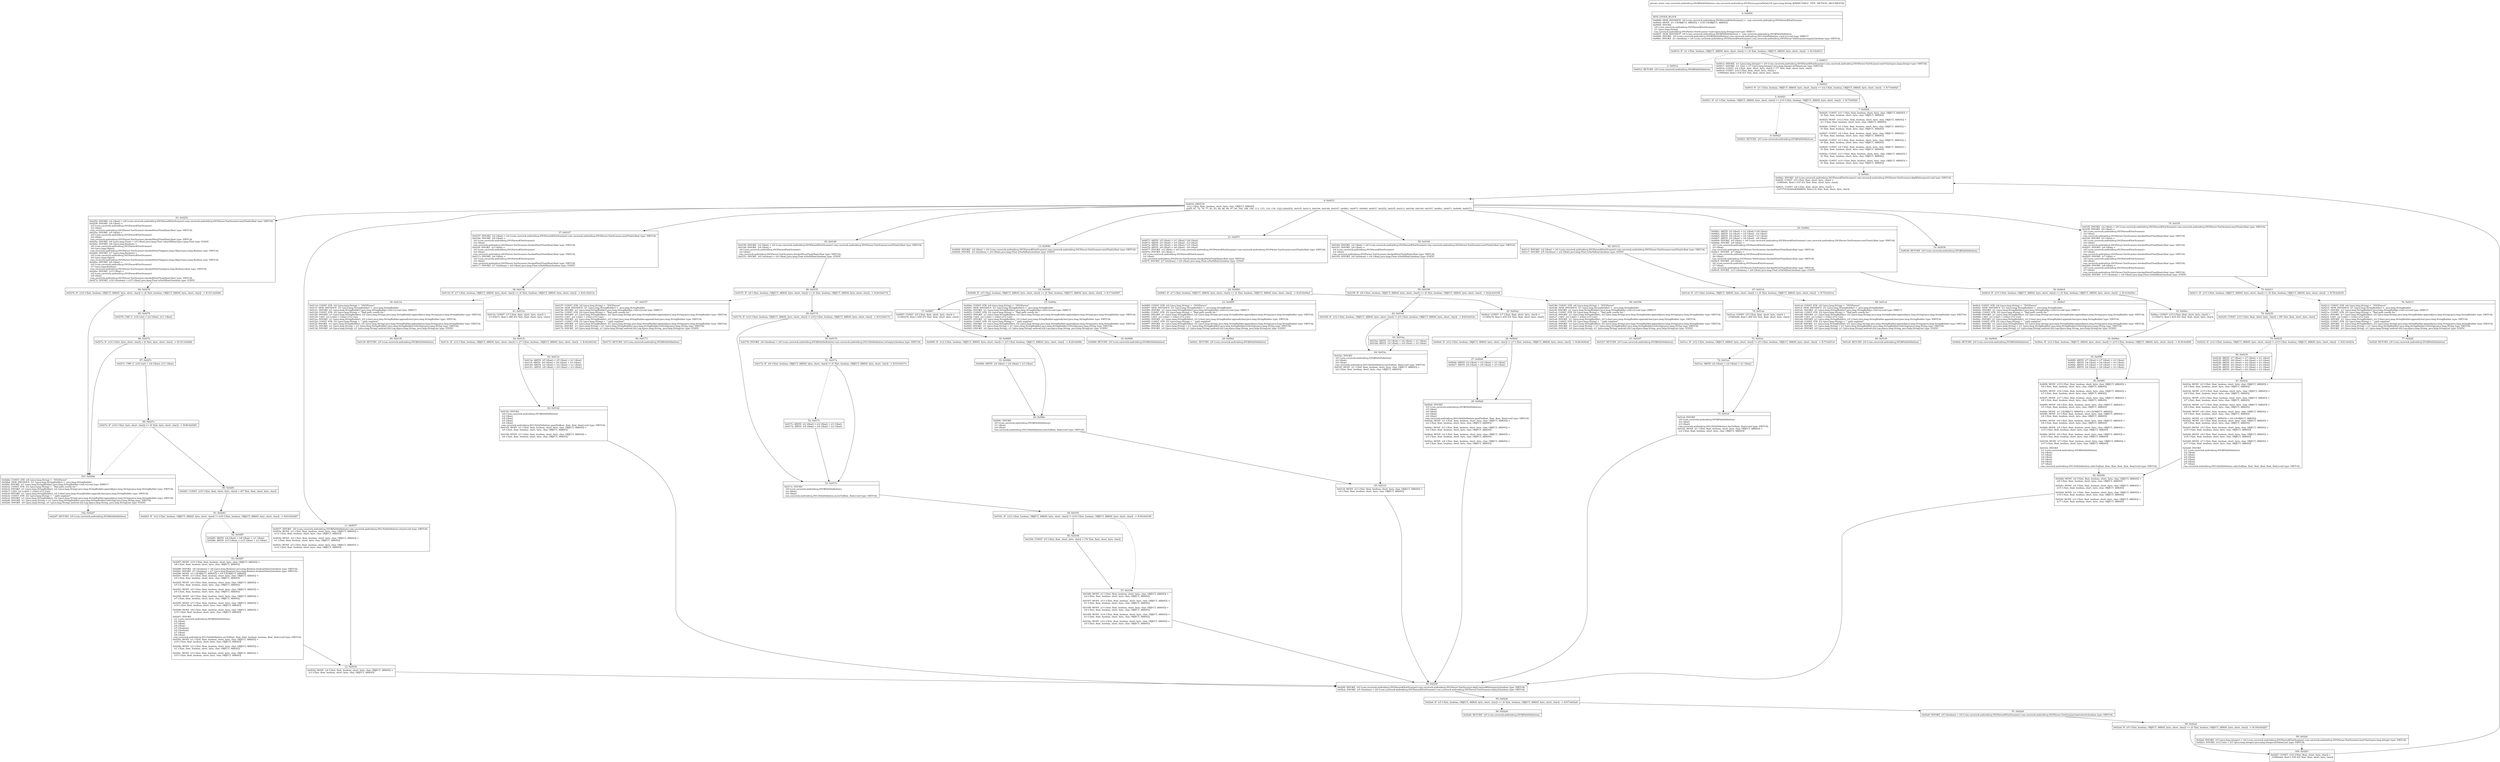 digraph "CFG forcom.caverock.androidsvg.SVGParser.parsePath(Ljava\/lang\/String;)Lcom\/caverock\/androidsvg\/SVG$PathDefinition;" {
Node_0 [shape=record,label="{0\:\ 0x0000|MTH_ENTER_BLOCK\l|0x0000: NEW_INSTANCE  (r0 I:com.caverock.androidsvg.SVGParser$TextScanner) =  com.caverock.androidsvg.SVGParser$TextScanner \l0x0002: MOVE  (r1 I:?[OBJECT, ARRAY]) = (r18 I:?[OBJECT, ARRAY]) \l0x0004: INVOKE  \l  (r0 I:com.caverock.androidsvg.SVGParser$TextScanner)\l  (r1 I:java.lang.String)\l com.caverock.androidsvg.SVGParser.TextScanner.\<init\>(java.lang.String):void type: DIRECT \l0x0007: NEW_INSTANCE  (r9 I:com.caverock.androidsvg.SVG$PathDefinition) =  com.caverock.androidsvg.SVG$PathDefinition \l0x0009: INVOKE  (r9 I:com.caverock.androidsvg.SVG$PathDefinition) com.caverock.androidsvg.SVG.PathDefinition.\<init\>():void type: DIRECT \l0x000c: INVOKE  (r1 I:boolean) = (r0 I:com.caverock.androidsvg.SVGParser$TextScanner) com.caverock.androidsvg.SVGParser.TextScanner.empty():boolean type: VIRTUAL \l}"];
Node_1 [shape=record,label="{1\:\ 0x0010|0x0010: IF  (r1 I:?[int, boolean, OBJECT, ARRAY, byte, short, char]) == (0 ?[int, boolean, OBJECT, ARRAY, byte, short, char])  \-\> B:3:0x0013 \l}"];
Node_2 [shape=record,label="{2\:\ 0x0012|0x0012: RETURN  (r9 I:com.caverock.androidsvg.SVG$PathDefinition) \l}"];
Node_3 [shape=record,label="{3\:\ 0x0013|0x0013: INVOKE  (r1 I:java.lang.Integer) = (r0 I:com.caverock.androidsvg.SVGParser$TextScanner) com.caverock.androidsvg.SVGParser.TextScanner.nextChar():java.lang.Integer type: VIRTUAL \l0x0017: INVOKE  (r1 I:int) = (r1 I:java.lang.Integer) java.lang.Integer.intValue():int type: VIRTUAL \l0x001b: CONST  (r2 I:?[int, float, short, byte, char]) = (77 ?[int, float, short, byte, char]) \l0x001d: CONST  (r10 I:?[int, float, short, byte, char]) = \l  (109(0x6d, float:1.53E\-43) ?[int, float, short, byte, char])\l \l}"];
Node_4 [shape=record,label="{4\:\ 0x001f|0x001f: IF  (r1 I:?[int, boolean, OBJECT, ARRAY, byte, short, char]) == (r2 I:?[int, boolean, OBJECT, ARRAY, byte, short, char])  \-\> B:7:0x0024 \l}"];
Node_5 [shape=record,label="{5\:\ 0x0021|0x0021: IF  (r1 I:?[int, boolean, OBJECT, ARRAY, byte, short, char]) == (r10 I:?[int, boolean, OBJECT, ARRAY, byte, short, char])  \-\> B:7:0x0024 \l}"];
Node_6 [shape=record,label="{6\:\ 0x0023|0x0023: RETURN  (r9 I:com.caverock.androidsvg.SVG$PathDefinition) \l}"];
Node_7 [shape=record,label="{7\:\ 0x0024|0x0024: CONST  (r11 I:?[int, float, boolean, short, byte, char, OBJECT, ARRAY]) = \l  (0 ?[int, float, boolean, short, byte, char, OBJECT, ARRAY])\l \l0x0025: MOVE  (r12 I:?[int, float, boolean, short, byte, char, OBJECT, ARRAY]) = \l  (r1 I:?[int, float, boolean, short, byte, char, OBJECT, ARRAY])\l \l0x0026: CONST  (r1 I:?[int, float, boolean, short, byte, char, OBJECT, ARRAY]) = \l  (0 ?[int, float, boolean, short, byte, char, OBJECT, ARRAY])\l \l0x0027: CONST  (r2 I:?[int, float, boolean, short, byte, char, OBJECT, ARRAY]) = \l  (0 ?[int, float, boolean, short, byte, char, OBJECT, ARRAY])\l \l0x0028: CONST  (r3 I:?[int, float, boolean, short, byte, char, OBJECT, ARRAY]) = \l  (0 ?[int, float, boolean, short, byte, char, OBJECT, ARRAY])\l \l0x0029: CONST  (r4 I:?[int, float, boolean, short, byte, char, OBJECT, ARRAY]) = \l  (0 ?[int, float, boolean, short, byte, char, OBJECT, ARRAY])\l \l0x002a: CONST  (r13 I:?[int, float, boolean, short, byte, char, OBJECT, ARRAY]) = \l  (0 ?[int, float, boolean, short, byte, char, OBJECT, ARRAY])\l \l0x002b: CONST  (r14 I:?[int, float, boolean, short, byte, char, OBJECT, ARRAY]) = \l  (0 ?[int, float, boolean, short, byte, char, OBJECT, ARRAY])\l \l}"];
Node_8 [shape=record,label="{8\:\ 0x002c|0x002c: INVOKE  (r0 I:com.caverock.androidsvg.SVGParser$TextScanner) com.caverock.androidsvg.SVGParser.TextScanner.skipWhitespace():void type: VIRTUAL \l0x002f: CONST  (r5 I:?[int, float, short, byte, char]) = \l  (108(0x6c, float:1.51E\-43) ?[int, float, short, byte, char])\l \l0x0031: CONST  (r6 I:?[int, float, short, byte, char]) = \l  (1073741824(0x40000000, float:2.0) ?[int, float, short, byte, char])\l \l}"];
Node_9 [shape=record,label="{9\:\ 0x0033|0x0033: SWITCH  \l  (r12 I:?[int, float, boolean, short, byte, char, OBJECT, ARRAY])\l k:[65, 67, 72, 76, 77, 81, 83, 84, 86, 90, 97, 99, 104, 108, 109, 113, 115, 116, 118, 122] t:[0x0252, 0x01f5, 0x01c3, 0x018d, 0x0149, 0x0107, 0x00b1, 0x0071, 0x0040, 0x0037, 0x0252, 0x01f5, 0x01c3, 0x018d, 0x0149, 0x0107, 0x00b1, 0x0071, 0x0040, 0x0037] \l}"];
Node_10 [shape=record,label="{10\:\ 0x0036|0x0036: RETURN  (r9 I:com.caverock.androidsvg.SVG$PathDefinition) \l}"];
Node_11 [shape=record,label="{11\:\ 0x0037|0x0037: INVOKE  (r9 I:com.caverock.androidsvg.SVG$PathDefinition) com.caverock.androidsvg.SVG.PathDefinition.close():void type: VIRTUAL \l0x003a: MOVE  (r1 I:?[int, float, boolean, short, byte, char, OBJECT, ARRAY]) = \l  (r13 I:?[int, float, boolean, short, byte, char, OBJECT, ARRAY])\l \l0x003b: MOVE  (r2 I:?[int, float, boolean, short, byte, char, OBJECT, ARRAY]) = \l  (r1 I:?[int, float, boolean, short, byte, char, OBJECT, ARRAY])\l \l0x003c: MOVE  (r3 I:?[int, float, boolean, short, byte, char, OBJECT, ARRAY]) = \l  (r14 I:?[int, float, boolean, short, byte, char, OBJECT, ARRAY])\l \l}"];
Node_12 [shape=record,label="{12\:\ 0x003d|0x003d: MOVE  (r4 I:?[int, float, boolean, short, byte, char, OBJECT, ARRAY]) = \l  (r3 I:?[int, float, boolean, short, byte, char, OBJECT, ARRAY])\l \l}"];
Node_13 [shape=record,label="{13\:\ 0x0040|0x0040: INVOKE  (r4 I:float) = (r0 I:com.caverock.androidsvg.SVGParser$TextScanner) com.caverock.androidsvg.SVGParser.TextScanner.nextFloat():float type: VIRTUAL \l0x0044: INVOKE  (r5 I:boolean) = (r4 I:float) java.lang.Float.isNaN(float):boolean type: STATIC \l}"];
Node_14 [shape=record,label="{14\:\ 0x0048|0x0048: IF  (r5 I:?[int, boolean, OBJECT, ARRAY, byte, short, char]) == (0 ?[int, boolean, OBJECT, ARRAY, byte, short, char])  \-\> B:17:0x0067 \l}"];
Node_15 [shape=record,label="{15\:\ 0x004a|0x004a: CONST_STR  (r0 I:java.lang.String) =  \"SVGParser\" \l0x004c: NEW_INSTANCE  (r1 I:java.lang.StringBuilder) =  java.lang.StringBuilder \l0x004e: INVOKE  (r1 I:java.lang.StringBuilder) java.lang.StringBuilder.\<init\>():void type: DIRECT \l0x0051: CONST_STR  (r2 I:java.lang.String) =  \"Bad path coords for \" \l0x0053: INVOKE  (r1 I:java.lang.StringBuilder), (r2 I:java.lang.String) java.lang.StringBuilder.append(java.lang.String):java.lang.StringBuilder type: VIRTUAL \l0x0056: CAST  (r2 I:char) = (char) (r12 I:int) \l0x0057: INVOKE  (r1 I:java.lang.StringBuilder), (r2 I:char) java.lang.StringBuilder.append(char):java.lang.StringBuilder type: VIRTUAL \l0x005a: CONST_STR  (r2 I:java.lang.String) =  \" path segment\" \l0x005c: INVOKE  (r1 I:java.lang.StringBuilder), (r2 I:java.lang.String) java.lang.StringBuilder.append(java.lang.String):java.lang.StringBuilder type: VIRTUAL \l0x005f: INVOKE  (r1 I:java.lang.String) = (r1 I:java.lang.StringBuilder) java.lang.StringBuilder.toString():java.lang.String type: VIRTUAL \l0x0063: INVOKE  (r0 I:java.lang.String), (r1 I:java.lang.String) android.util.Log.e(java.lang.String, java.lang.String):int type: STATIC \l}"];
Node_16 [shape=record,label="{16\:\ 0x0066|0x0066: RETURN  (r9 I:com.caverock.androidsvg.SVG$PathDefinition) \l}"];
Node_17 [shape=record,label="{17\:\ 0x0067|0x0067: CONST  (r5 I:?[int, float, short, byte, char]) = \l  (118(0x76, float:1.65E\-43) ?[int, float, short, byte, char])\l \l}"];
Node_18 [shape=record,label="{18\:\ 0x0069|0x0069: IF  (r12 I:?[int, boolean, OBJECT, ARRAY, byte, short, char]) != (r5 I:?[int, boolean, OBJECT, ARRAY, byte, short, char])  \-\> B:20:0x006c \l}"];
Node_19 [shape=record,label="{19\:\ 0x006b|0x006b: ARITH  (r4 I:float) = (r4 I:float) + (r3 I:float) \l}"];
Node_20 [shape=record,label="{20\:\ 0x006c|0x006c: INVOKE  \l  (r9 I:com.caverock.androidsvg.SVG$PathDefinition)\l  (r1 I:float)\l  (r4 I:float)\l com.caverock.androidsvg.SVG.PathDefinition.lineTo(float, float):void type: VIRTUAL \l}"];
Node_21 [shape=record,label="{21\:\ 0x0071|0x0071: ARITH  (r5 I:float) = (r1 I:float) * (r6 I:float) \l0x0073: ARITH  (r5 I:float) = (r5 I:float) \- (r2 I:float) \l0x0074: ARITH  (r6 I:float) = (r6 I:float) * (r3 I:float) \l0x0076: ARITH  (r6 I:float) = (r6 I:float) \- (r4 I:float) \l0x0077: INVOKE  (r2 I:float) = (r0 I:com.caverock.androidsvg.SVGParser$TextScanner) com.caverock.androidsvg.SVGParser.TextScanner.nextFloat():float type: VIRTUAL \l0x007b: INVOKE  (r4 I:float) = \l  (r0 I:com.caverock.androidsvg.SVGParser$TextScanner)\l  (r2 I:float)\l com.caverock.androidsvg.SVGParser.TextScanner.checkedNextFloat(float):float type: VIRTUAL \l0x007f: INVOKE  (r7 I:boolean) = (r4 I:float) java.lang.Float.isNaN(float):boolean type: STATIC \l}"];
Node_22 [shape=record,label="{22\:\ 0x0083|0x0083: IF  (r7 I:?[int, boolean, OBJECT, ARRAY, byte, short, char]) == (0 ?[int, boolean, OBJECT, ARRAY, byte, short, char])  \-\> B:25:0x00a2 \l}"];
Node_23 [shape=record,label="{23\:\ 0x0085|0x0085: CONST_STR  (r0 I:java.lang.String) =  \"SVGParser\" \l0x0087: NEW_INSTANCE  (r1 I:java.lang.StringBuilder) =  java.lang.StringBuilder \l0x0089: INVOKE  (r1 I:java.lang.StringBuilder) java.lang.StringBuilder.\<init\>():void type: DIRECT \l0x008c: CONST_STR  (r2 I:java.lang.String) =  \"Bad path coords for \" \l0x008e: INVOKE  (r1 I:java.lang.StringBuilder), (r2 I:java.lang.String) java.lang.StringBuilder.append(java.lang.String):java.lang.StringBuilder type: VIRTUAL \l0x0091: CAST  (r2 I:char) = (char) (r12 I:int) \l0x0092: INVOKE  (r1 I:java.lang.StringBuilder), (r2 I:char) java.lang.StringBuilder.append(char):java.lang.StringBuilder type: VIRTUAL \l0x0095: CONST_STR  (r2 I:java.lang.String) =  \" path segment\" \l0x0097: INVOKE  (r1 I:java.lang.StringBuilder), (r2 I:java.lang.String) java.lang.StringBuilder.append(java.lang.String):java.lang.StringBuilder type: VIRTUAL \l0x009a: INVOKE  (r1 I:java.lang.String) = (r1 I:java.lang.StringBuilder) java.lang.StringBuilder.toString():java.lang.String type: VIRTUAL \l0x009e: INVOKE  (r0 I:java.lang.String), (r1 I:java.lang.String) android.util.Log.e(java.lang.String, java.lang.String):int type: STATIC \l}"];
Node_24 [shape=record,label="{24\:\ 0x00a1|0x00a1: RETURN  (r9 I:com.caverock.androidsvg.SVG$PathDefinition) \l}"];
Node_25 [shape=record,label="{25\:\ 0x00a2|0x00a2: CONST  (r7 I:?[int, float, short, byte, char]) = \l  (116(0x74, float:1.63E\-43) ?[int, float, short, byte, char])\l \l}"];
Node_26 [shape=record,label="{26\:\ 0x00a4|0x00a4: IF  (r12 I:?[int, boolean, OBJECT, ARRAY, byte, short, char]) != (r7 I:?[int, boolean, OBJECT, ARRAY, byte, short, char])  \-\> B:28:0x00a8 \l}"];
Node_27 [shape=record,label="{27\:\ 0x00a6|0x00a6: ARITH  (r2 I:float) = (r2 I:float) + (r1 I:float) \l0x00a7: ARITH  (r4 I:float) = (r4 I:float) + (r3 I:float) \l}"];
Node_28 [shape=record,label="{28\:\ 0x00a8|0x00a8: INVOKE  \l  (r9 I:com.caverock.androidsvg.SVG$PathDefinition)\l  (r5 I:float)\l  (r6 I:float)\l  (r2 I:float)\l  (r4 I:float)\l com.caverock.androidsvg.SVG.PathDefinition.quadTo(float, float, float, float):void type: VIRTUAL \l0x00ab: MOVE  (r1 I:?[int, float, boolean, short, byte, char, OBJECT, ARRAY]) = \l  (r2 I:?[int, float, boolean, short, byte, char, OBJECT, ARRAY])\l \l0x00ac: MOVE  (r3 I:?[int, float, boolean, short, byte, char, OBJECT, ARRAY]) = \l  (r4 I:?[int, float, boolean, short, byte, char, OBJECT, ARRAY])\l \l0x00ad: MOVE  (r2 I:?[int, float, boolean, short, byte, char, OBJECT, ARRAY]) = \l  (r5 I:?[int, float, boolean, short, byte, char, OBJECT, ARRAY])\l \l0x00ae: MOVE  (r4 I:?[int, float, boolean, short, byte, char, OBJECT, ARRAY]) = \l  (r6 I:?[int, float, boolean, short, byte, char, OBJECT, ARRAY])\l \l}"];
Node_29 [shape=record,label="{29\:\ 0x00b1|0x00b1: ARITH  (r5 I:float) = (r1 I:float) * (r6 I:float) \l0x00b3: ARITH  (r2 I:float) = (r5 I:float) \- (r2 I:float) \l0x00b5: ARITH  (r6 I:float) = (r6 I:float) * (r3 I:float) \l0x00b7: ARITH  (r4 I:float) = (r6 I:float) \- (r4 I:float) \l0x00b9: INVOKE  (r5 I:float) = (r0 I:com.caverock.androidsvg.SVGParser$TextScanner) com.caverock.androidsvg.SVGParser.TextScanner.nextFloat():float type: VIRTUAL \l0x00bd: INVOKE  (r6 I:float) = \l  (r0 I:com.caverock.androidsvg.SVGParser$TextScanner)\l  (r5 I:float)\l com.caverock.androidsvg.SVGParser.TextScanner.checkedNextFloat(float):float type: VIRTUAL \l0x00c1: INVOKE  (r7 I:float) = \l  (r0 I:com.caverock.androidsvg.SVGParser$TextScanner)\l  (r6 I:float)\l com.caverock.androidsvg.SVGParser.TextScanner.checkedNextFloat(float):float type: VIRTUAL \l0x00c5: INVOKE  (r8 I:float) = \l  (r0 I:com.caverock.androidsvg.SVGParser$TextScanner)\l  (r7 I:float)\l com.caverock.androidsvg.SVGParser.TextScanner.checkedNextFloat(float):float type: VIRTUAL \l0x00c9: INVOKE  (r15 I:boolean) = (r8 I:float) java.lang.Float.isNaN(float):boolean type: STATIC \l}"];
Node_30 [shape=record,label="{30\:\ 0x00cd|0x00cd: IF  (r15 I:?[int, boolean, OBJECT, ARRAY, byte, short, char]) == (0 ?[int, boolean, OBJECT, ARRAY, byte, short, char])  \-\> B:33:0x00ec \l}"];
Node_31 [shape=record,label="{31\:\ 0x00cf|0x00cf: CONST_STR  (r0 I:java.lang.String) =  \"SVGParser\" \l0x00d1: NEW_INSTANCE  (r1 I:java.lang.StringBuilder) =  java.lang.StringBuilder \l0x00d3: INVOKE  (r1 I:java.lang.StringBuilder) java.lang.StringBuilder.\<init\>():void type: DIRECT \l0x00d6: CONST_STR  (r2 I:java.lang.String) =  \"Bad path coords for \" \l0x00d8: INVOKE  (r1 I:java.lang.StringBuilder), (r2 I:java.lang.String) java.lang.StringBuilder.append(java.lang.String):java.lang.StringBuilder type: VIRTUAL \l0x00db: CAST  (r2 I:char) = (char) (r12 I:int) \l0x00dc: INVOKE  (r1 I:java.lang.StringBuilder), (r2 I:char) java.lang.StringBuilder.append(char):java.lang.StringBuilder type: VIRTUAL \l0x00df: CONST_STR  (r2 I:java.lang.String) =  \" path segment\" \l0x00e1: INVOKE  (r1 I:java.lang.StringBuilder), (r2 I:java.lang.String) java.lang.StringBuilder.append(java.lang.String):java.lang.StringBuilder type: VIRTUAL \l0x00e4: INVOKE  (r1 I:java.lang.String) = (r1 I:java.lang.StringBuilder) java.lang.StringBuilder.toString():java.lang.String type: VIRTUAL \l0x00e8: INVOKE  (r0 I:java.lang.String), (r1 I:java.lang.String) android.util.Log.e(java.lang.String, java.lang.String):int type: STATIC \l}"];
Node_32 [shape=record,label="{32\:\ 0x00eb|0x00eb: RETURN  (r9 I:com.caverock.androidsvg.SVG$PathDefinition) \l}"];
Node_33 [shape=record,label="{33\:\ 0x00ec|0x00ec: CONST  (r15 I:?[int, float, short, byte, char]) = \l  (115(0x73, float:1.61E\-43) ?[int, float, short, byte, char])\l \l}"];
Node_34 [shape=record,label="{34\:\ 0x00ee|0x00ee: IF  (r12 I:?[int, boolean, OBJECT, ARRAY, byte, short, char]) != (r15 I:?[int, boolean, OBJECT, ARRAY, byte, short, char])  \-\> B:36:0x00f4 \l}"];
Node_35 [shape=record,label="{35\:\ 0x00f0|0x00f0: ARITH  (r7 I:float) = (r7 I:float) + (r1 I:float) \l0x00f1: ARITH  (r8 I:float) = (r8 I:float) + (r3 I:float) \l0x00f2: ARITH  (r5 I:float) = (r5 I:float) + (r1 I:float) \l0x00f3: ARITH  (r6 I:float) = (r6 I:float) + (r3 I:float) \l}"];
Node_36 [shape=record,label="{36\:\ 0x00f4|0x00f4: MOVE  (r15 I:?[int, float, boolean, short, byte, char, OBJECT, ARRAY]) = \l  (r6 I:?[int, float, boolean, short, byte, char, OBJECT, ARRAY])\l \l0x00f5: MOVE  (r16 I:?[int, float, boolean, short, byte, char, OBJECT, ARRAY]) = \l  (r7 I:?[int, float, boolean, short, byte, char, OBJECT, ARRAY])\l \l0x00f7: MOVE  (r17 I:?[int, float, boolean, short, byte, char, OBJECT, ARRAY]) = \l  (r8 I:?[int, float, boolean, short, byte, char, OBJECT, ARRAY])\l \l0x00f9: MOVE  (r8 I:?[int, float, boolean, short, byte, char, OBJECT, ARRAY]) = \l  (r5 I:?[int, float, boolean, short, byte, char, OBJECT, ARRAY])\l \l0x00fa: MOVE  (r1 I:?[OBJECT, ARRAY]) = (r9 I:?[OBJECT, ARRAY]) \l0x00fb: MOVE  (r3 I:?[int, float, boolean, short, byte, char, OBJECT, ARRAY]) = \l  (r4 I:?[int, float, boolean, short, byte, char, OBJECT, ARRAY])\l \l0x00fc: MOVE  (r4 I:?[int, float, boolean, short, byte, char, OBJECT, ARRAY]) = \l  (r8 I:?[int, float, boolean, short, byte, char, OBJECT, ARRAY])\l \l0x00fd: MOVE  (r5 I:?[int, float, boolean, short, byte, char, OBJECT, ARRAY]) = \l  (r15 I:?[int, float, boolean, short, byte, char, OBJECT, ARRAY])\l \l0x00fe: MOVE  (r6 I:?[int, float, boolean, short, byte, char, OBJECT, ARRAY]) = \l  (r16 I:?[int, float, boolean, short, byte, char, OBJECT, ARRAY])\l \l0x0100: MOVE  (r7 I:?[int, float, boolean, short, byte, char, OBJECT, ARRAY]) = \l  (r17 I:?[int, float, boolean, short, byte, char, OBJECT, ARRAY])\l \l0x0102: INVOKE  \l  (r1 I:com.caverock.androidsvg.SVG$PathDefinition)\l  (r2 I:float)\l  (r3 I:float)\l  (r4 I:float)\l  (r5 I:float)\l  (r6 I:float)\l  (r7 I:float)\l com.caverock.androidsvg.SVG.PathDefinition.cubicTo(float, float, float, float, float, float):void type: VIRTUAL \l}"];
Node_37 [shape=record,label="{37\:\ 0x0107|0x0107: INVOKE  (r2 I:float) = (r0 I:com.caverock.androidsvg.SVGParser$TextScanner) com.caverock.androidsvg.SVGParser.TextScanner.nextFloat():float type: VIRTUAL \l0x010b: INVOKE  (r4 I:float) = \l  (r0 I:com.caverock.androidsvg.SVGParser$TextScanner)\l  (r2 I:float)\l com.caverock.androidsvg.SVGParser.TextScanner.checkedNextFloat(float):float type: VIRTUAL \l0x010f: INVOKE  (r5 I:float) = \l  (r0 I:com.caverock.androidsvg.SVGParser$TextScanner)\l  (r4 I:float)\l com.caverock.androidsvg.SVGParser.TextScanner.checkedNextFloat(float):float type: VIRTUAL \l0x0113: INVOKE  (r6 I:float) = \l  (r0 I:com.caverock.androidsvg.SVGParser$TextScanner)\l  (r5 I:float)\l com.caverock.androidsvg.SVGParser.TextScanner.checkedNextFloat(float):float type: VIRTUAL \l0x0117: INVOKE  (r7 I:boolean) = (r6 I:float) java.lang.Float.isNaN(float):boolean type: STATIC \l}"];
Node_38 [shape=record,label="{38\:\ 0x011b|0x011b: IF  (r7 I:?[int, boolean, OBJECT, ARRAY, byte, short, char]) == (0 ?[int, boolean, OBJECT, ARRAY, byte, short, char])  \-\> B:41:0x013a \l}"];
Node_39 [shape=record,label="{39\:\ 0x011d|0x011d: CONST_STR  (r0 I:java.lang.String) =  \"SVGParser\" \l0x011f: NEW_INSTANCE  (r1 I:java.lang.StringBuilder) =  java.lang.StringBuilder \l0x0121: INVOKE  (r1 I:java.lang.StringBuilder) java.lang.StringBuilder.\<init\>():void type: DIRECT \l0x0124: CONST_STR  (r2 I:java.lang.String) =  \"Bad path coords for \" \l0x0126: INVOKE  (r1 I:java.lang.StringBuilder), (r2 I:java.lang.String) java.lang.StringBuilder.append(java.lang.String):java.lang.StringBuilder type: VIRTUAL \l0x0129: CAST  (r2 I:char) = (char) (r12 I:int) \l0x012a: INVOKE  (r1 I:java.lang.StringBuilder), (r2 I:char) java.lang.StringBuilder.append(char):java.lang.StringBuilder type: VIRTUAL \l0x012d: CONST_STR  (r2 I:java.lang.String) =  \" path segment\" \l0x012f: INVOKE  (r1 I:java.lang.StringBuilder), (r2 I:java.lang.String) java.lang.StringBuilder.append(java.lang.String):java.lang.StringBuilder type: VIRTUAL \l0x0132: INVOKE  (r1 I:java.lang.String) = (r1 I:java.lang.StringBuilder) java.lang.StringBuilder.toString():java.lang.String type: VIRTUAL \l0x0136: INVOKE  (r0 I:java.lang.String), (r1 I:java.lang.String) android.util.Log.e(java.lang.String, java.lang.String):int type: STATIC \l}"];
Node_40 [shape=record,label="{40\:\ 0x0139|0x0139: RETURN  (r9 I:com.caverock.androidsvg.SVG$PathDefinition) \l}"];
Node_41 [shape=record,label="{41\:\ 0x013a|0x013a: CONST  (r7 I:?[int, float, short, byte, char]) = \l  (113(0x71, float:1.58E\-43) ?[int, float, short, byte, char])\l \l}"];
Node_42 [shape=record,label="{42\:\ 0x013c|0x013c: IF  (r12 I:?[int, boolean, OBJECT, ARRAY, byte, short, char]) != (r7 I:?[int, boolean, OBJECT, ARRAY, byte, short, char])  \-\> B:44:0x0142 \l}"];
Node_43 [shape=record,label="{43\:\ 0x013e|0x013e: ARITH  (r5 I:float) = (r5 I:float) + (r1 I:float) \l0x013f: ARITH  (r6 I:float) = (r6 I:float) + (r3 I:float) \l0x0140: ARITH  (r2 I:float) = (r2 I:float) + (r1 I:float) \l0x0141: ARITH  (r4 I:float) = (r4 I:float) + (r3 I:float) \l}"];
Node_44 [shape=record,label="{44\:\ 0x0142|0x0142: INVOKE  \l  (r9 I:com.caverock.androidsvg.SVG$PathDefinition)\l  (r2 I:float)\l  (r4 I:float)\l  (r5 I:float)\l  (r6 I:float)\l com.caverock.androidsvg.SVG.PathDefinition.quadTo(float, float, float, float):void type: VIRTUAL \l0x0145: MOVE  (r1 I:?[int, float, boolean, short, byte, char, OBJECT, ARRAY]) = \l  (r5 I:?[int, float, boolean, short, byte, char, OBJECT, ARRAY])\l \l0x0146: MOVE  (r3 I:?[int, float, boolean, short, byte, char, OBJECT, ARRAY]) = \l  (r6 I:?[int, float, boolean, short, byte, char, OBJECT, ARRAY])\l \l}"];
Node_45 [shape=record,label="{45\:\ 0x0149|0x0149: INVOKE  (r2 I:float) = (r0 I:com.caverock.androidsvg.SVGParser$TextScanner) com.caverock.androidsvg.SVGParser.TextScanner.nextFloat():float type: VIRTUAL \l0x014d: INVOKE  (r4 I:float) = \l  (r0 I:com.caverock.androidsvg.SVGParser$TextScanner)\l  (r2 I:float)\l com.caverock.androidsvg.SVGParser.TextScanner.checkedNextFloat(float):float type: VIRTUAL \l0x0151: INVOKE  (r6 I:boolean) = (r4 I:float) java.lang.Float.isNaN(float):boolean type: STATIC \l}"];
Node_46 [shape=record,label="{46\:\ 0x0155|0x0155: IF  (r6 I:?[int, boolean, OBJECT, ARRAY, byte, short, char]) == (0 ?[int, boolean, OBJECT, ARRAY, byte, short, char])  \-\> B:49:0x0174 \l}"];
Node_47 [shape=record,label="{47\:\ 0x0157|0x0157: CONST_STR  (r0 I:java.lang.String) =  \"SVGParser\" \l0x0159: NEW_INSTANCE  (r1 I:java.lang.StringBuilder) =  java.lang.StringBuilder \l0x015b: INVOKE  (r1 I:java.lang.StringBuilder) java.lang.StringBuilder.\<init\>():void type: DIRECT \l0x015e: CONST_STR  (r2 I:java.lang.String) =  \"Bad path coords for \" \l0x0160: INVOKE  (r1 I:java.lang.StringBuilder), (r2 I:java.lang.String) java.lang.StringBuilder.append(java.lang.String):java.lang.StringBuilder type: VIRTUAL \l0x0163: CAST  (r2 I:char) = (char) (r12 I:int) \l0x0164: INVOKE  (r1 I:java.lang.StringBuilder), (r2 I:char) java.lang.StringBuilder.append(char):java.lang.StringBuilder type: VIRTUAL \l0x0167: CONST_STR  (r2 I:java.lang.String) =  \" path segment\" \l0x0169: INVOKE  (r1 I:java.lang.StringBuilder), (r2 I:java.lang.String) java.lang.StringBuilder.append(java.lang.String):java.lang.StringBuilder type: VIRTUAL \l0x016c: INVOKE  (r1 I:java.lang.String) = (r1 I:java.lang.StringBuilder) java.lang.StringBuilder.toString():java.lang.String type: VIRTUAL \l0x0170: INVOKE  (r0 I:java.lang.String), (r1 I:java.lang.String) android.util.Log.e(java.lang.String, java.lang.String):int type: STATIC \l}"];
Node_48 [shape=record,label="{48\:\ 0x0173|0x0173: RETURN  (r9 I:com.caverock.androidsvg.SVG$PathDefinition) \l}"];
Node_49 [shape=record,label="{49\:\ 0x0174|0x0174: IF  (r12 I:?[int, boolean, OBJECT, ARRAY, byte, short, char]) != (r10 I:?[int, boolean, OBJECT, ARRAY, byte, short, char])  \-\> B:53:0x017e \l}"];
Node_50 [shape=record,label="{50\:\ 0x0176|0x0176: INVOKE  (r6 I:boolean) = (r9 I:com.caverock.androidsvg.SVG$PathDefinition) com.caverock.androidsvg.SVG.PathDefinition.isEmpty():boolean type: VIRTUAL \l}"];
Node_51 [shape=record,label="{51\:\ 0x017a|0x017a: IF  (r6 I:?[int, boolean, OBJECT, ARRAY, byte, short, char]) != (0 ?[int, boolean, OBJECT, ARRAY, byte, short, char])  \-\> B:53:0x017e \l}"];
Node_52 [shape=record,label="{52\:\ 0x017c|0x017c: ARITH  (r2 I:float) = (r2 I:float) + (r1 I:float) \l0x017d: ARITH  (r4 I:float) = (r4 I:float) + (r3 I:float) \l}"];
Node_53 [shape=record,label="{53\:\ 0x017e|0x017e: INVOKE  \l  (r9 I:com.caverock.androidsvg.SVG$PathDefinition)\l  (r2 I:float)\l  (r4 I:float)\l com.caverock.androidsvg.SVG.PathDefinition.moveTo(float, float):void type: VIRTUAL \l}"];
Node_54 [shape=record,label="{54\:\ 0x0181|0x0181: IF  (r12 I:?[int, boolean, OBJECT, ARRAY, byte, short, char]) != (r10 I:?[int, boolean, OBJECT, ARRAY, byte, short, char])  \-\> B:56:0x0184 \l}"];
Node_56 [shape=record,label="{56\:\ 0x0184|0x0184: CONST  (r5 I:?[int, float, short, byte, char]) = (76 ?[int, float, short, byte, char]) \l}"];
Node_57 [shape=record,label="{57\:\ 0x0186|0x0186: MOVE  (r1 I:?[int, float, boolean, short, byte, char, OBJECT, ARRAY]) = \l  (r2 I:?[int, float, boolean, short, byte, char, OBJECT, ARRAY])\l \l0x0187: MOVE  (r13 I:?[int, float, boolean, short, byte, char, OBJECT, ARRAY]) = \l  (r1 I:?[int, float, boolean, short, byte, char, OBJECT, ARRAY])\l \l0x0188: MOVE  (r3 I:?[int, float, boolean, short, byte, char, OBJECT, ARRAY]) = \l  (r4 I:?[int, float, boolean, short, byte, char, OBJECT, ARRAY])\l \l0x0189: MOVE  (r14 I:?[int, float, boolean, short, byte, char, OBJECT, ARRAY]) = \l  (r3 I:?[int, float, boolean, short, byte, char, OBJECT, ARRAY])\l \l0x018a: MOVE  (r12 I:?[int, float, boolean, short, byte, char, OBJECT, ARRAY]) = \l  (r5 I:?[int, float, boolean, short, byte, char, OBJECT, ARRAY])\l \l}"];
Node_58 [shape=record,label="{58\:\ 0x018d|0x018d: INVOKE  (r2 I:float) = (r0 I:com.caverock.androidsvg.SVGParser$TextScanner) com.caverock.androidsvg.SVGParser.TextScanner.nextFloat():float type: VIRTUAL \l0x0191: INVOKE  (r4 I:float) = \l  (r0 I:com.caverock.androidsvg.SVGParser$TextScanner)\l  (r2 I:float)\l com.caverock.androidsvg.SVGParser.TextScanner.checkedNextFloat(float):float type: VIRTUAL \l0x0195: INVOKE  (r6 I:boolean) = (r4 I:float) java.lang.Float.isNaN(float):boolean type: STATIC \l}"];
Node_59 [shape=record,label="{59\:\ 0x0199|0x0199: IF  (r6 I:?[int, boolean, OBJECT, ARRAY, byte, short, char]) == (0 ?[int, boolean, OBJECT, ARRAY, byte, short, char])  \-\> B:62:0x01b8 \l}"];
Node_60 [shape=record,label="{60\:\ 0x019b|0x019b: CONST_STR  (r0 I:java.lang.String) =  \"SVGParser\" \l0x019d: NEW_INSTANCE  (r1 I:java.lang.StringBuilder) =  java.lang.StringBuilder \l0x019f: INVOKE  (r1 I:java.lang.StringBuilder) java.lang.StringBuilder.\<init\>():void type: DIRECT \l0x01a2: CONST_STR  (r2 I:java.lang.String) =  \"Bad path coords for \" \l0x01a4: INVOKE  (r1 I:java.lang.StringBuilder), (r2 I:java.lang.String) java.lang.StringBuilder.append(java.lang.String):java.lang.StringBuilder type: VIRTUAL \l0x01a7: CAST  (r2 I:char) = (char) (r12 I:int) \l0x01a8: INVOKE  (r1 I:java.lang.StringBuilder), (r2 I:char) java.lang.StringBuilder.append(char):java.lang.StringBuilder type: VIRTUAL \l0x01ab: CONST_STR  (r2 I:java.lang.String) =  \" path segment\" \l0x01ad: INVOKE  (r1 I:java.lang.StringBuilder), (r2 I:java.lang.String) java.lang.StringBuilder.append(java.lang.String):java.lang.StringBuilder type: VIRTUAL \l0x01b0: INVOKE  (r1 I:java.lang.String) = (r1 I:java.lang.StringBuilder) java.lang.StringBuilder.toString():java.lang.String type: VIRTUAL \l0x01b4: INVOKE  (r0 I:java.lang.String), (r1 I:java.lang.String) android.util.Log.e(java.lang.String, java.lang.String):int type: STATIC \l}"];
Node_61 [shape=record,label="{61\:\ 0x01b7|0x01b7: RETURN  (r9 I:com.caverock.androidsvg.SVG$PathDefinition) \l}"];
Node_62 [shape=record,label="{62\:\ 0x01b8|0x01b8: IF  (r12 I:?[int, boolean, OBJECT, ARRAY, byte, short, char]) != (r5 I:?[int, boolean, OBJECT, ARRAY, byte, short, char])  \-\> B:64:0x01bc \l}"];
Node_63 [shape=record,label="{63\:\ 0x01ba|0x01ba: ARITH  (r2 I:float) = (r2 I:float) + (r1 I:float) \l0x01bb: ARITH  (r4 I:float) = (r4 I:float) + (r3 I:float) \l}"];
Node_64 [shape=record,label="{64\:\ 0x01bc|0x01bc: INVOKE  \l  (r9 I:com.caverock.androidsvg.SVG$PathDefinition)\l  (r2 I:float)\l  (r4 I:float)\l com.caverock.androidsvg.SVG.PathDefinition.lineTo(float, float):void type: VIRTUAL \l0x01bf: MOVE  (r1 I:?[int, float, boolean, short, byte, char, OBJECT, ARRAY]) = \l  (r2 I:?[int, float, boolean, short, byte, char, OBJECT, ARRAY])\l \l}"];
Node_65 [shape=record,label="{65\:\ 0x01c0|0x01c0: MOVE  (r3 I:?[int, float, boolean, short, byte, char, OBJECT, ARRAY]) = \l  (r4 I:?[int, float, boolean, short, byte, char, OBJECT, ARRAY])\l \l}"];
Node_66 [shape=record,label="{66\:\ 0x01c3|0x01c3: INVOKE  (r2 I:float) = (r0 I:com.caverock.androidsvg.SVGParser$TextScanner) com.caverock.androidsvg.SVGParser.TextScanner.nextFloat():float type: VIRTUAL \l0x01c7: INVOKE  (r5 I:boolean) = (r2 I:float) java.lang.Float.isNaN(float):boolean type: STATIC \l}"];
Node_67 [shape=record,label="{67\:\ 0x01cb|0x01cb: IF  (r5 I:?[int, boolean, OBJECT, ARRAY, byte, short, char]) == (0 ?[int, boolean, OBJECT, ARRAY, byte, short, char])  \-\> B:70:0x01ea \l}"];
Node_68 [shape=record,label="{68\:\ 0x01cd|0x01cd: CONST_STR  (r0 I:java.lang.String) =  \"SVGParser\" \l0x01cf: NEW_INSTANCE  (r1 I:java.lang.StringBuilder) =  java.lang.StringBuilder \l0x01d1: INVOKE  (r1 I:java.lang.StringBuilder) java.lang.StringBuilder.\<init\>():void type: DIRECT \l0x01d4: CONST_STR  (r2 I:java.lang.String) =  \"Bad path coords for \" \l0x01d6: INVOKE  (r1 I:java.lang.StringBuilder), (r2 I:java.lang.String) java.lang.StringBuilder.append(java.lang.String):java.lang.StringBuilder type: VIRTUAL \l0x01d9: CAST  (r2 I:char) = (char) (r12 I:int) \l0x01da: INVOKE  (r1 I:java.lang.StringBuilder), (r2 I:char) java.lang.StringBuilder.append(char):java.lang.StringBuilder type: VIRTUAL \l0x01dd: CONST_STR  (r2 I:java.lang.String) =  \" path segment\" \l0x01df: INVOKE  (r1 I:java.lang.StringBuilder), (r2 I:java.lang.String) java.lang.StringBuilder.append(java.lang.String):java.lang.StringBuilder type: VIRTUAL \l0x01e2: INVOKE  (r1 I:java.lang.String) = (r1 I:java.lang.StringBuilder) java.lang.StringBuilder.toString():java.lang.String type: VIRTUAL \l0x01e6: INVOKE  (r0 I:java.lang.String), (r1 I:java.lang.String) android.util.Log.e(java.lang.String, java.lang.String):int type: STATIC \l}"];
Node_69 [shape=record,label="{69\:\ 0x01e9|0x01e9: RETURN  (r9 I:com.caverock.androidsvg.SVG$PathDefinition) \l}"];
Node_70 [shape=record,label="{70\:\ 0x01ea|0x01ea: CONST  (r5 I:?[int, float, short, byte, char]) = \l  (104(0x68, float:1.46E\-43) ?[int, float, short, byte, char])\l \l}"];
Node_71 [shape=record,label="{71\:\ 0x01ec|0x01ec: IF  (r12 I:?[int, boolean, OBJECT, ARRAY, byte, short, char]) != (r5 I:?[int, boolean, OBJECT, ARRAY, byte, short, char])  \-\> B:73:0x01ef \l}"];
Node_72 [shape=record,label="{72\:\ 0x01ee|0x01ee: ARITH  (r2 I:float) = (r2 I:float) + (r1 I:float) \l}"];
Node_73 [shape=record,label="{73\:\ 0x01ef|0x01ef: INVOKE  \l  (r9 I:com.caverock.androidsvg.SVG$PathDefinition)\l  (r2 I:float)\l  (r3 I:float)\l com.caverock.androidsvg.SVG.PathDefinition.lineTo(float, float):void type: VIRTUAL \l0x01f2: MOVE  (r1 I:?[int, float, boolean, short, byte, char, OBJECT, ARRAY]) = \l  (r2 I:?[int, float, boolean, short, byte, char, OBJECT, ARRAY])\l \l}"];
Node_74 [shape=record,label="{74\:\ 0x01f5|0x01f5: INVOKE  (r2 I:float) = (r0 I:com.caverock.androidsvg.SVGParser$TextScanner) com.caverock.androidsvg.SVGParser.TextScanner.nextFloat():float type: VIRTUAL \l0x01f9: INVOKE  (r4 I:float) = \l  (r0 I:com.caverock.androidsvg.SVGParser$TextScanner)\l  (r2 I:float)\l com.caverock.androidsvg.SVGParser.TextScanner.checkedNextFloat(float):float type: VIRTUAL \l0x01fd: INVOKE  (r5 I:float) = \l  (r0 I:com.caverock.androidsvg.SVGParser$TextScanner)\l  (r4 I:float)\l com.caverock.androidsvg.SVGParser.TextScanner.checkedNextFloat(float):float type: VIRTUAL \l0x0201: INVOKE  (r6 I:float) = \l  (r0 I:com.caverock.androidsvg.SVGParser$TextScanner)\l  (r5 I:float)\l com.caverock.androidsvg.SVGParser.TextScanner.checkedNextFloat(float):float type: VIRTUAL \l0x0205: INVOKE  (r7 I:float) = \l  (r0 I:com.caverock.androidsvg.SVGParser$TextScanner)\l  (r6 I:float)\l com.caverock.androidsvg.SVGParser.TextScanner.checkedNextFloat(float):float type: VIRTUAL \l0x0209: INVOKE  (r8 I:float) = \l  (r0 I:com.caverock.androidsvg.SVGParser$TextScanner)\l  (r7 I:float)\l com.caverock.androidsvg.SVGParser.TextScanner.checkedNextFloat(float):float type: VIRTUAL \l0x020d: INVOKE  (r15 I:boolean) = (r8 I:float) java.lang.Float.isNaN(float):boolean type: STATIC \l}"];
Node_75 [shape=record,label="{75\:\ 0x0211|0x0211: IF  (r15 I:?[int, boolean, OBJECT, ARRAY, byte, short, char]) == (0 ?[int, boolean, OBJECT, ARRAY, byte, short, char])  \-\> B:78:0x0230 \l}"];
Node_76 [shape=record,label="{76\:\ 0x0213|0x0213: CONST_STR  (r0 I:java.lang.String) =  \"SVGParser\" \l0x0215: NEW_INSTANCE  (r1 I:java.lang.StringBuilder) =  java.lang.StringBuilder \l0x0217: INVOKE  (r1 I:java.lang.StringBuilder) java.lang.StringBuilder.\<init\>():void type: DIRECT \l0x021a: CONST_STR  (r2 I:java.lang.String) =  \"Bad path coords for \" \l0x021c: INVOKE  (r1 I:java.lang.StringBuilder), (r2 I:java.lang.String) java.lang.StringBuilder.append(java.lang.String):java.lang.StringBuilder type: VIRTUAL \l0x021f: CAST  (r2 I:char) = (char) (r12 I:int) \l0x0220: INVOKE  (r1 I:java.lang.StringBuilder), (r2 I:char) java.lang.StringBuilder.append(char):java.lang.StringBuilder type: VIRTUAL \l0x0223: CONST_STR  (r2 I:java.lang.String) =  \" path segment\" \l0x0225: INVOKE  (r1 I:java.lang.StringBuilder), (r2 I:java.lang.String) java.lang.StringBuilder.append(java.lang.String):java.lang.StringBuilder type: VIRTUAL \l0x0228: INVOKE  (r1 I:java.lang.String) = (r1 I:java.lang.StringBuilder) java.lang.StringBuilder.toString():java.lang.String type: VIRTUAL \l0x022c: INVOKE  (r0 I:java.lang.String), (r1 I:java.lang.String) android.util.Log.e(java.lang.String, java.lang.String):int type: STATIC \l}"];
Node_77 [shape=record,label="{77\:\ 0x022f|0x022f: RETURN  (r9 I:com.caverock.androidsvg.SVG$PathDefinition) \l}"];
Node_78 [shape=record,label="{78\:\ 0x0230|0x0230: CONST  (r15 I:?[int, float, short, byte, char]) = (99 ?[int, float, short, byte, char]) \l}"];
Node_79 [shape=record,label="{79\:\ 0x0232|0x0232: IF  (r12 I:?[int, boolean, OBJECT, ARRAY, byte, short, char]) != (r15 I:?[int, boolean, OBJECT, ARRAY, byte, short, char])  \-\> B:81:0x023a \l}"];
Node_80 [shape=record,label="{80\:\ 0x0234|0x0234: ARITH  (r7 I:float) = (r7 I:float) + (r1 I:float) \l0x0235: ARITH  (r8 I:float) = (r8 I:float) + (r3 I:float) \l0x0236: ARITH  (r2 I:float) = (r2 I:float) + (r1 I:float) \l0x0237: ARITH  (r4 I:float) = (r4 I:float) + (r3 I:float) \l0x0238: ARITH  (r5 I:float) = (r5 I:float) + (r1 I:float) \l0x0239: ARITH  (r6 I:float) = (r6 I:float) + (r3 I:float) \l}"];
Node_81 [shape=record,label="{81\:\ 0x023a|0x023a: MOVE  (r3 I:?[int, float, boolean, short, byte, char, OBJECT, ARRAY]) = \l  (r4 I:?[int, float, boolean, short, byte, char, OBJECT, ARRAY])\l \l0x023b: MOVE  (r15 I:?[int, float, boolean, short, byte, char, OBJECT, ARRAY]) = \l  (r6 I:?[int, float, boolean, short, byte, char, OBJECT, ARRAY])\l \l0x023c: MOVE  (r16 I:?[int, float, boolean, short, byte, char, OBJECT, ARRAY]) = \l  (r7 I:?[int, float, boolean, short, byte, char, OBJECT, ARRAY])\l \l0x023e: MOVE  (r17 I:?[int, float, boolean, short, byte, char, OBJECT, ARRAY]) = \l  (r8 I:?[int, float, boolean, short, byte, char, OBJECT, ARRAY])\l \l0x0240: MOVE  (r8 I:?[int, float, boolean, short, byte, char, OBJECT, ARRAY]) = \l  (r5 I:?[int, float, boolean, short, byte, char, OBJECT, ARRAY])\l \l0x0241: MOVE  (r1 I:?[OBJECT, ARRAY]) = (r9 I:?[OBJECT, ARRAY]) \l0x0242: MOVE  (r4 I:?[int, float, boolean, short, byte, char, OBJECT, ARRAY]) = \l  (r8 I:?[int, float, boolean, short, byte, char, OBJECT, ARRAY])\l \l0x0243: MOVE  (r5 I:?[int, float, boolean, short, byte, char, OBJECT, ARRAY]) = \l  (r15 I:?[int, float, boolean, short, byte, char, OBJECT, ARRAY])\l \l0x0244: MOVE  (r6 I:?[int, float, boolean, short, byte, char, OBJECT, ARRAY]) = \l  (r16 I:?[int, float, boolean, short, byte, char, OBJECT, ARRAY])\l \l0x0246: MOVE  (r7 I:?[int, float, boolean, short, byte, char, OBJECT, ARRAY]) = \l  (r17 I:?[int, float, boolean, short, byte, char, OBJECT, ARRAY])\l \l0x0248: INVOKE  \l  (r1 I:com.caverock.androidsvg.SVG$PathDefinition)\l  (r2 I:float)\l  (r3 I:float)\l  (r4 I:float)\l  (r5 I:float)\l  (r6 I:float)\l  (r7 I:float)\l com.caverock.androidsvg.SVG.PathDefinition.cubicTo(float, float, float, float, float, float):void type: VIRTUAL \l}"];
Node_82 [shape=record,label="{82\:\ 0x024b|0x024b: MOVE  (r2 I:?[int, float, boolean, short, byte, char, OBJECT, ARRAY]) = \l  (r8 I:?[int, float, boolean, short, byte, char, OBJECT, ARRAY])\l \l0x024c: MOVE  (r4 I:?[int, float, boolean, short, byte, char, OBJECT, ARRAY]) = \l  (r15 I:?[int, float, boolean, short, byte, char, OBJECT, ARRAY])\l \l0x024d: MOVE  (r1 I:?[int, float, boolean, short, byte, char, OBJECT, ARRAY]) = \l  (r16 I:?[int, float, boolean, short, byte, char, OBJECT, ARRAY])\l \l0x024f: MOVE  (r3 I:?[int, float, boolean, short, byte, char, OBJECT, ARRAY]) = \l  (r17 I:?[int, float, boolean, short, byte, char, OBJECT, ARRAY])\l \l}"];
Node_83 [shape=record,label="{83\:\ 0x0252|0x0252: INVOKE  (r2 I:float) = (r0 I:com.caverock.androidsvg.SVGParser$TextScanner) com.caverock.androidsvg.SVGParser.TextScanner.nextFloat():float type: VIRTUAL \l0x0256: INVOKE  (r4 I:float) = \l  (r0 I:com.caverock.androidsvg.SVGParser$TextScanner)\l  (r2 I:float)\l com.caverock.androidsvg.SVGParser.TextScanner.checkedNextFloat(float):float type: VIRTUAL \l0x025a: INVOKE  (r5 I:float) = \l  (r0 I:com.caverock.androidsvg.SVGParser$TextScanner)\l  (r4 I:float)\l com.caverock.androidsvg.SVGParser.TextScanner.checkedNextFloat(float):float type: VIRTUAL \l0x025e: INVOKE  (r6 I:java.lang.Float) = (r5 I:float) java.lang.Float.valueOf(float):java.lang.Float type: STATIC \l0x0262: INVOKE  (r6 I:java.lang.Boolean) = \l  (r0 I:com.caverock.androidsvg.SVGParser$TextScanner)\l  (r6 I:java.lang.Object)\l com.caverock.androidsvg.SVGParser.TextScanner.checkedNextFlag(java.lang.Object):java.lang.Boolean type: VIRTUAL \l0x0266: INVOKE  (r7 I:java.lang.Boolean) = \l  (r0 I:com.caverock.androidsvg.SVGParser$TextScanner)\l  (r6 I:java.lang.Object)\l com.caverock.androidsvg.SVGParser.TextScanner.checkedNextFlag(java.lang.Object):java.lang.Boolean type: VIRTUAL \l0x026a: INVOKE  (r8 I:float) = \l  (r0 I:com.caverock.androidsvg.SVGParser$TextScanner)\l  (r7 I:java.lang.Boolean)\l com.caverock.androidsvg.SVGParser.TextScanner.checkedNextFloat(java.lang.Boolean):float type: VIRTUAL \l0x026e: INVOKE  (r15 I:float) = \l  (r0 I:com.caverock.androidsvg.SVGParser$TextScanner)\l  (r8 I:float)\l com.caverock.androidsvg.SVGParser.TextScanner.checkedNextFloat(float):float type: VIRTUAL \l0x0272: INVOKE  (r16 I:boolean) = (r15 I:float) java.lang.Float.isNaN(float):boolean type: STATIC \l}"];
Node_84 [shape=record,label="{84\:\ 0x0276|0x0276: IF  (r16 I:?[int, boolean, OBJECT, ARRAY, byte, short, char]) != (0 ?[int, boolean, OBJECT, ARRAY, byte, short, char])  \-\> B:101:0x02bb \l}"];
Node_85 [shape=record,label="{85\:\ 0x0278|0x0278: CMP_G  (r16 I:int) = (r2 I:float), (r11 I:float) \l}"];
Node_86 [shape=record,label="{86\:\ 0x027a|0x027a: IF  (r16 I:?[int, byte, short, char]) \< (0 ?[int, byte, short, char])  \-\> B:101:0x02bb \l}"];
Node_87 [shape=record,label="{87\:\ 0x027c|0x027c: CMP_G  (r16 I:int) = (r4 I:float), (r11 I:float) \l}"];
Node_88 [shape=record,label="{88\:\ 0x027e|0x027e: IF  (r16 I:?[int, byte, short, char]) \>= (0 ?[int, byte, short, char])  \-\> B:90:0x0281 \l}"];
Node_90 [shape=record,label="{90\:\ 0x0281|0x0281: CONST  (r10 I:?[int, float, short, byte, char]) = (97 ?[int, float, short, byte, char]) \l}"];
Node_91 [shape=record,label="{91\:\ 0x0283|0x0283: IF  (r12 I:?[int, boolean, OBJECT, ARRAY, byte, short, char]) != (r10 I:?[int, boolean, OBJECT, ARRAY, byte, short, char])  \-\> B:93:0x0287 \l}"];
Node_92 [shape=record,label="{92\:\ 0x0285|0x0285: ARITH  (r8 I:float) = (r8 I:float) + (r1 I:float) \l0x0286: ARITH  (r15 I:float) = (r15 I:float) + (r3 I:float) \l}"];
Node_93 [shape=record,label="{93\:\ 0x0287|0x0287: MOVE  (r10 I:?[int, float, boolean, short, byte, char, OBJECT, ARRAY]) = \l  (r8 I:?[int, float, boolean, short, byte, char, OBJECT, ARRAY])\l \l0x0288: INVOKE  (r6 I:boolean) = (r6 I:java.lang.Boolean) java.lang.Boolean.booleanValue():boolean type: VIRTUAL \l0x028c: INVOKE  (r7 I:boolean) = (r7 I:java.lang.Boolean) java.lang.Boolean.booleanValue():boolean type: VIRTUAL \l0x0290: MOVE  (r1 I:?[OBJECT, ARRAY]) = (r9 I:?[OBJECT, ARRAY]) \l0x0291: MOVE  (r3 I:?[int, float, boolean, short, byte, char, OBJECT, ARRAY]) = \l  (r4 I:?[int, float, boolean, short, byte, char, OBJECT, ARRAY])\l \l0x0292: MOVE  (r4 I:?[int, float, boolean, short, byte, char, OBJECT, ARRAY]) = \l  (r5 I:?[int, float, boolean, short, byte, char, OBJECT, ARRAY])\l \l0x0293: MOVE  (r5 I:?[int, float, boolean, short, byte, char, OBJECT, ARRAY]) = \l  (r6 I:?[int, float, boolean, short, byte, char, OBJECT, ARRAY])\l \l0x0294: MOVE  (r6 I:?[int, float, boolean, short, byte, char, OBJECT, ARRAY]) = \l  (r7 I:?[int, float, boolean, short, byte, char, OBJECT, ARRAY])\l \l0x0295: MOVE  (r7 I:?[int, float, boolean, short, byte, char, OBJECT, ARRAY]) = \l  (r10 I:?[int, float, boolean, short, byte, char, OBJECT, ARRAY])\l \l0x0296: MOVE  (r8 I:?[int, float, boolean, short, byte, char, OBJECT, ARRAY]) = \l  (r15 I:?[int, float, boolean, short, byte, char, OBJECT, ARRAY])\l \l0x0297: INVOKE  \l  (r1 I:com.caverock.androidsvg.SVG$PathDefinition)\l  (r2 I:float)\l  (r3 I:float)\l  (r4 I:float)\l  (r5 I:boolean)\l  (r6 I:boolean)\l  (r7 I:float)\l  (r8 I:float)\l com.caverock.androidsvg.SVG.PathDefinition.arcTo(float, float, float, boolean, boolean, float, float):void type: VIRTUAL \l0x029a: MOVE  (r1 I:?[int, float, boolean, short, byte, char, OBJECT, ARRAY]) = \l  (r10 I:?[int, float, boolean, short, byte, char, OBJECT, ARRAY])\l \l0x029b: MOVE  (r2 I:?[int, float, boolean, short, byte, char, OBJECT, ARRAY]) = \l  (r1 I:?[int, float, boolean, short, byte, char, OBJECT, ARRAY])\l \l0x029c: MOVE  (r3 I:?[int, float, boolean, short, byte, char, OBJECT, ARRAY]) = \l  (r15 I:?[int, float, boolean, short, byte, char, OBJECT, ARRAY])\l \l}"];
Node_94 [shape=record,label="{94\:\ 0x029f|0x029f: INVOKE  (r0 I:com.caverock.androidsvg.SVGParser$TextScanner) com.caverock.androidsvg.SVGParser.TextScanner.skipCommaWhitespace():boolean type: VIRTUAL \l0x02a2: INVOKE  (r5 I:boolean) = (r0 I:com.caverock.androidsvg.SVGParser$TextScanner) com.caverock.androidsvg.SVGParser.TextScanner.empty():boolean type: VIRTUAL \l}"];
Node_95 [shape=record,label="{95\:\ 0x02a6|0x02a6: IF  (r5 I:?[int, boolean, OBJECT, ARRAY, byte, short, char]) == (0 ?[int, boolean, OBJECT, ARRAY, byte, short, char])  \-\> B:97:0x02a9 \l}"];
Node_96 [shape=record,label="{96\:\ 0x02a8|0x02a8: RETURN  (r9 I:com.caverock.androidsvg.SVG$PathDefinition) \l}"];
Node_97 [shape=record,label="{97\:\ 0x02a9|0x02a9: INVOKE  (r5 I:boolean) = (r0 I:com.caverock.androidsvg.SVGParser$TextScanner) com.caverock.androidsvg.SVGParser.TextScanner.hasLetter():boolean type: VIRTUAL \l}"];
Node_98 [shape=record,label="{98\:\ 0x02ad|0x02ad: IF  (r5 I:?[int, boolean, OBJECT, ARRAY, byte, short, char]) == (0 ?[int, boolean, OBJECT, ARRAY, byte, short, char])  \-\> B:100:0x02b7 \l}"];
Node_99 [shape=record,label="{99\:\ 0x02af|0x02af: INVOKE  (r5 I:java.lang.Integer) = (r0 I:com.caverock.androidsvg.SVGParser$TextScanner) com.caverock.androidsvg.SVGParser.TextScanner.nextChar():java.lang.Integer type: VIRTUAL \l0x02b3: INVOKE  (r12 I:int) = (r5 I:java.lang.Integer) java.lang.Integer.intValue():int type: VIRTUAL \l}"];
Node_100 [shape=record,label="{100\:\ 0x02b7|0x02b7: CONST  (r10 I:?[int, float, short, byte, char]) = \l  (109(0x6d, float:1.53E\-43) ?[int, float, short, byte, char])\l \l}"];
Node_101 [shape=record,label="{101\:\ 0x02bb|0x02bb: CONST_STR  (r0 I:java.lang.String) =  \"SVGParser\" \l0x02bd: NEW_INSTANCE  (r1 I:java.lang.StringBuilder) =  java.lang.StringBuilder \l0x02bf: INVOKE  (r1 I:java.lang.StringBuilder) java.lang.StringBuilder.\<init\>():void type: DIRECT \l0x02c2: CONST_STR  (r2 I:java.lang.String) =  \"Bad path coords for \" \l0x02c4: INVOKE  (r1 I:java.lang.StringBuilder), (r2 I:java.lang.String) java.lang.StringBuilder.append(java.lang.String):java.lang.StringBuilder type: VIRTUAL \l0x02c7: CAST  (r2 I:char) = (char) (r12 I:int) \l0x02c8: INVOKE  (r1 I:java.lang.StringBuilder), (r2 I:char) java.lang.StringBuilder.append(char):java.lang.StringBuilder type: VIRTUAL \l0x02cb: CONST_STR  (r2 I:java.lang.String) =  \" path segment\" \l0x02cd: INVOKE  (r1 I:java.lang.StringBuilder), (r2 I:java.lang.String) java.lang.StringBuilder.append(java.lang.String):java.lang.StringBuilder type: VIRTUAL \l0x02d0: INVOKE  (r1 I:java.lang.String) = (r1 I:java.lang.StringBuilder) java.lang.StringBuilder.toString():java.lang.String type: VIRTUAL \l0x02d4: INVOKE  (r0 I:java.lang.String), (r1 I:java.lang.String) android.util.Log.e(java.lang.String, java.lang.String):int type: STATIC \l}"];
Node_102 [shape=record,label="{102\:\ 0x02d7|0x02d7: RETURN  (r9 I:com.caverock.androidsvg.SVG$PathDefinition) \l}"];
MethodNode[shape=record,label="{private static com.caverock.androidsvg.SVG$PathDefinition com.caverock.androidsvg.SVGParser.parsePath((r18 I:java.lang.String A[IMMUTABLE_TYPE, METHOD_ARGUMENT])) }"];
MethodNode -> Node_0;
Node_0 -> Node_1;
Node_1 -> Node_2[style=dashed];
Node_1 -> Node_3;
Node_3 -> Node_4;
Node_4 -> Node_5[style=dashed];
Node_4 -> Node_7;
Node_5 -> Node_6[style=dashed];
Node_5 -> Node_7;
Node_7 -> Node_8;
Node_8 -> Node_9;
Node_9 -> Node_10;
Node_9 -> Node_11;
Node_9 -> Node_13;
Node_9 -> Node_21;
Node_9 -> Node_29;
Node_9 -> Node_37;
Node_9 -> Node_45;
Node_9 -> Node_58;
Node_9 -> Node_66;
Node_9 -> Node_74;
Node_9 -> Node_83;
Node_11 -> Node_12;
Node_12 -> Node_94;
Node_13 -> Node_14;
Node_14 -> Node_15[style=dashed];
Node_14 -> Node_17;
Node_15 -> Node_16;
Node_17 -> Node_18;
Node_18 -> Node_19[style=dashed];
Node_18 -> Node_20;
Node_19 -> Node_20;
Node_20 -> Node_65;
Node_21 -> Node_22;
Node_22 -> Node_23[style=dashed];
Node_22 -> Node_25;
Node_23 -> Node_24;
Node_25 -> Node_26;
Node_26 -> Node_27[style=dashed];
Node_26 -> Node_28;
Node_27 -> Node_28;
Node_28 -> Node_94;
Node_29 -> Node_30;
Node_30 -> Node_31[style=dashed];
Node_30 -> Node_33;
Node_31 -> Node_32;
Node_33 -> Node_34;
Node_34 -> Node_35[style=dashed];
Node_34 -> Node_36;
Node_35 -> Node_36;
Node_36 -> Node_82;
Node_37 -> Node_38;
Node_38 -> Node_39[style=dashed];
Node_38 -> Node_41;
Node_39 -> Node_40;
Node_41 -> Node_42;
Node_42 -> Node_43[style=dashed];
Node_42 -> Node_44;
Node_43 -> Node_44;
Node_44 -> Node_94;
Node_45 -> Node_46;
Node_46 -> Node_47[style=dashed];
Node_46 -> Node_49;
Node_47 -> Node_48;
Node_49 -> Node_50[style=dashed];
Node_49 -> Node_53;
Node_50 -> Node_51;
Node_51 -> Node_52[style=dashed];
Node_51 -> Node_53;
Node_52 -> Node_53;
Node_53 -> Node_54;
Node_54 -> Node_56;
Node_54 -> Node_57[style=dashed];
Node_56 -> Node_57;
Node_57 -> Node_94;
Node_58 -> Node_59;
Node_59 -> Node_60[style=dashed];
Node_59 -> Node_62;
Node_60 -> Node_61;
Node_62 -> Node_63[style=dashed];
Node_62 -> Node_64;
Node_63 -> Node_64;
Node_64 -> Node_65;
Node_65 -> Node_94;
Node_66 -> Node_67;
Node_67 -> Node_68[style=dashed];
Node_67 -> Node_70;
Node_68 -> Node_69;
Node_70 -> Node_71;
Node_71 -> Node_72[style=dashed];
Node_71 -> Node_73;
Node_72 -> Node_73;
Node_73 -> Node_94;
Node_74 -> Node_75;
Node_75 -> Node_76[style=dashed];
Node_75 -> Node_78;
Node_76 -> Node_77;
Node_78 -> Node_79;
Node_79 -> Node_80[style=dashed];
Node_79 -> Node_81;
Node_80 -> Node_81;
Node_81 -> Node_82;
Node_82 -> Node_94;
Node_83 -> Node_84;
Node_84 -> Node_85[style=dashed];
Node_84 -> Node_101;
Node_85 -> Node_86;
Node_86 -> Node_87[style=dashed];
Node_86 -> Node_101;
Node_87 -> Node_88;
Node_88 -> Node_90;
Node_88 -> Node_101[style=dashed];
Node_90 -> Node_91;
Node_91 -> Node_92[style=dashed];
Node_91 -> Node_93;
Node_92 -> Node_93;
Node_93 -> Node_12;
Node_94 -> Node_95;
Node_95 -> Node_96[style=dashed];
Node_95 -> Node_97;
Node_97 -> Node_98;
Node_98 -> Node_99[style=dashed];
Node_98 -> Node_100;
Node_99 -> Node_100;
Node_100 -> Node_8;
Node_101 -> Node_102;
}

